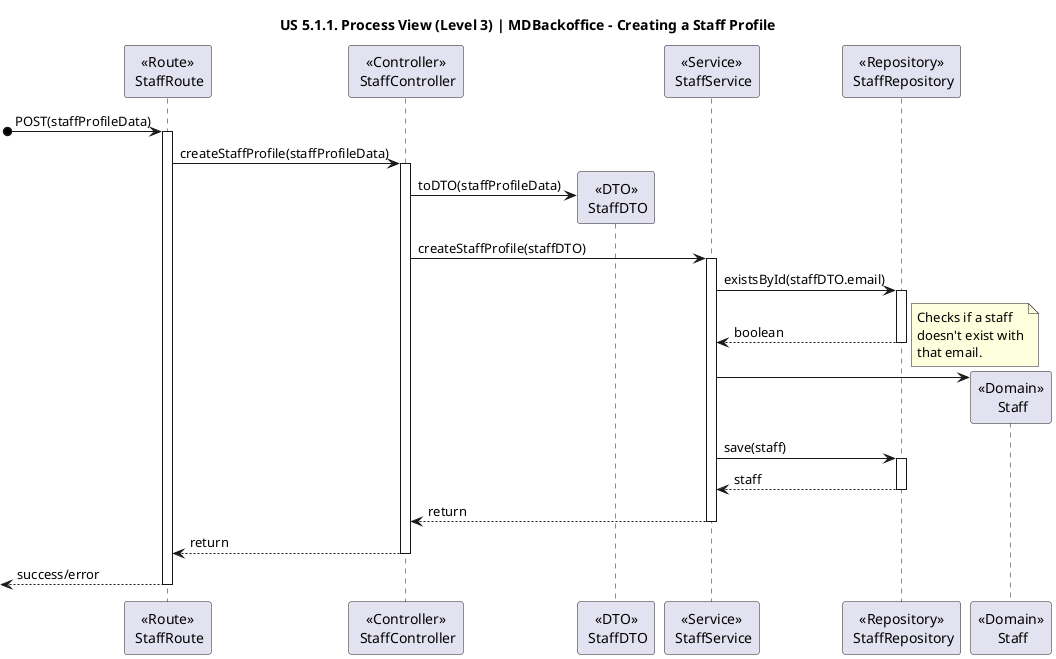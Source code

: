 @startuml
title "US 5.1.1. Process View (Level 3) | MDBackoffice - Creating a Staff Profile"

participant "<<Route>>\n StaffRoute" as ROUTE
participant "<<Controller>>\n StaffController" as CONTROL
participant "<<DTO>>\n StaffDTO" as StaffDTO
participant "<<Service>>\n StaffService" as STAFFServ
participant "<<Repository>>\n StaffRepository" as STAFFRepo
participant "<<Domain>>\n Staff" as STAFF

[o-> ROUTE : POST(staffProfileData)
Activate ROUTE

ROUTE -> CONTROL : createStaffProfile(staffProfileData)
Activate CONTROL

CONTROL -> StaffDTO** : toDTO(staffProfileData)
CONTROL -> STAFFServ : createStaffProfile(staffDTO)
Activate STAFFServ

STAFFServ -> STAFFRepo : existsById(staffDTO.email)
Activate STAFFRepo

STAFFRepo --> STAFFServ : boolean
note right : Checks if a staff\ndoesn't exist with\nthat email.
Deactivate STAFFRepo

STAFFServ -> STAFF**
STAFFServ -> STAFFRepo : save(staff)
Activate STAFFRepo

STAFFRepo --> STAFFServ : staff
Deactivate STAFFRepo

STAFFServ --> CONTROL : return
deactivate STAFFServ

CONTROL --> ROUTE : return
deactivate CONTROL

Deactivate CONTROL
<-- ROUTE : success/error

Deactivate ROUTE
@enduml